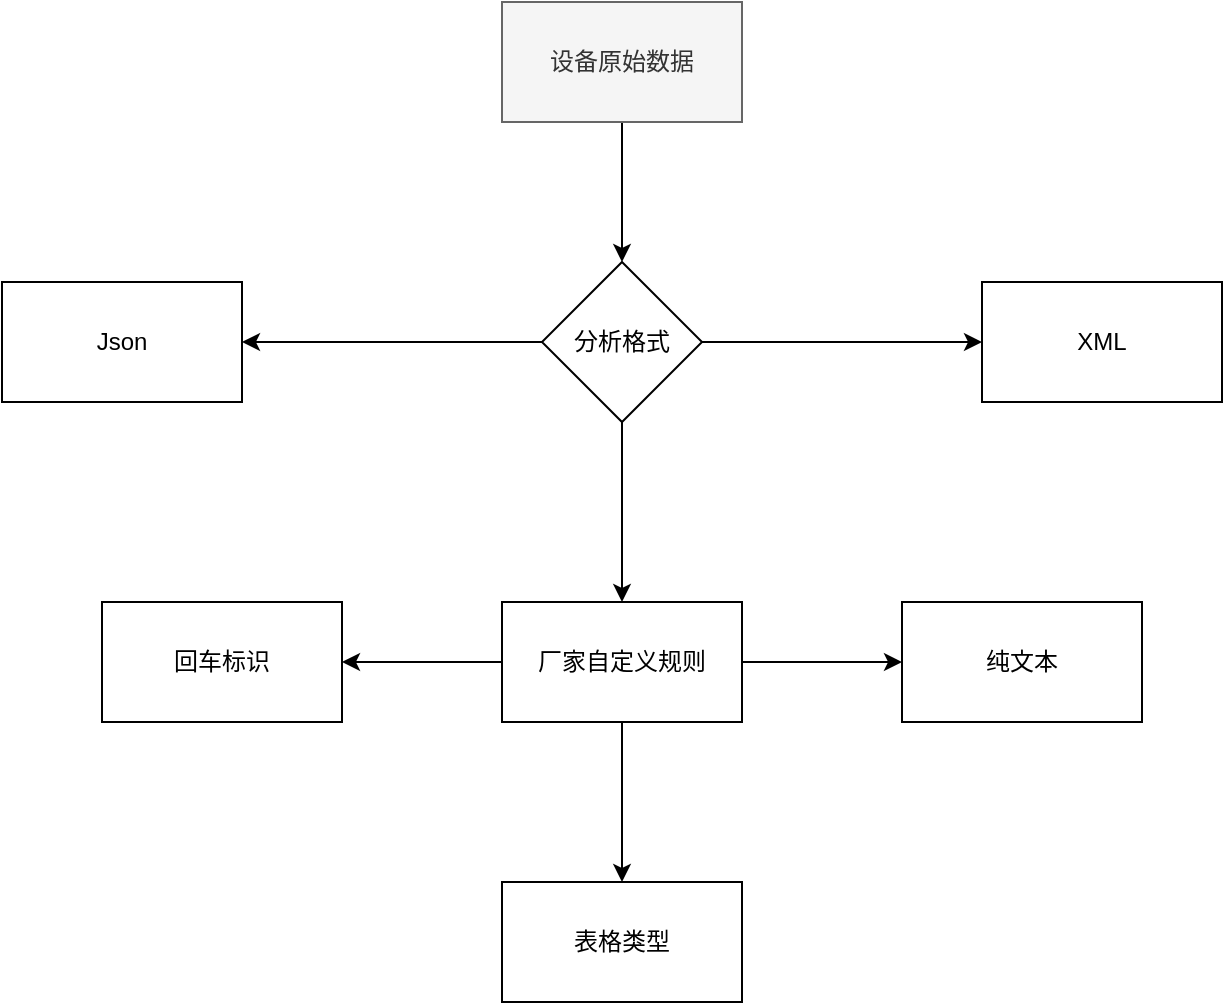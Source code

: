 <mxfile version="18.2.0" type="github">
  <diagram id="ZOgNd56ILPtr-vvvS191" name="Page-1">
    <mxGraphModel dx="778" dy="803" grid="1" gridSize="10" guides="1" tooltips="1" connect="1" arrows="1" fold="1" page="1" pageScale="1" pageWidth="827" pageHeight="1169" math="0" shadow="0">
      <root>
        <mxCell id="0" />
        <mxCell id="1" parent="0" />
        <mxCell id="kqTs5dwu49YhG8XziNuj-3" value="" style="edgeStyle=orthogonalEdgeStyle;rounded=0;orthogonalLoop=1;jettySize=auto;html=1;" parent="1" source="kqTs5dwu49YhG8XziNuj-1" target="kqTs5dwu49YhG8XziNuj-2" edge="1">
          <mxGeometry relative="1" as="geometry" />
        </mxCell>
        <mxCell id="kqTs5dwu49YhG8XziNuj-1" value="设备原始数据" style="rounded=0;whiteSpace=wrap;html=1;fillColor=#f5f5f5;fontColor=#333333;strokeColor=#666666;" parent="1" vertex="1">
          <mxGeometry x="350" y="360" width="120" height="60" as="geometry" />
        </mxCell>
        <mxCell id="kqTs5dwu49YhG8XziNuj-5" value="" style="edgeStyle=orthogonalEdgeStyle;rounded=0;orthogonalLoop=1;jettySize=auto;html=1;" parent="1" source="kqTs5dwu49YhG8XziNuj-2" target="kqTs5dwu49YhG8XziNuj-4" edge="1">
          <mxGeometry relative="1" as="geometry" />
        </mxCell>
        <mxCell id="kqTs5dwu49YhG8XziNuj-7" value="" style="edgeStyle=orthogonalEdgeStyle;rounded=0;orthogonalLoop=1;jettySize=auto;html=1;" parent="1" source="kqTs5dwu49YhG8XziNuj-2" target="kqTs5dwu49YhG8XziNuj-6" edge="1">
          <mxGeometry relative="1" as="geometry" />
        </mxCell>
        <mxCell id="kqTs5dwu49YhG8XziNuj-9" value="" style="edgeStyle=orthogonalEdgeStyle;rounded=0;orthogonalLoop=1;jettySize=auto;html=1;" parent="1" source="kqTs5dwu49YhG8XziNuj-2" target="kqTs5dwu49YhG8XziNuj-8" edge="1">
          <mxGeometry relative="1" as="geometry" />
        </mxCell>
        <mxCell id="kqTs5dwu49YhG8XziNuj-2" value="分析格式" style="rhombus;whiteSpace=wrap;html=1;rounded=0;" parent="1" vertex="1">
          <mxGeometry x="370" y="490" width="80" height="80" as="geometry" />
        </mxCell>
        <mxCell id="kqTs5dwu49YhG8XziNuj-4" value="XML" style="whiteSpace=wrap;html=1;rounded=0;" parent="1" vertex="1">
          <mxGeometry x="590" y="500" width="120" height="60" as="geometry" />
        </mxCell>
        <mxCell id="kqTs5dwu49YhG8XziNuj-6" value="Json" style="whiteSpace=wrap;html=1;rounded=0;" parent="1" vertex="1">
          <mxGeometry x="100" y="500" width="120" height="60" as="geometry" />
        </mxCell>
        <mxCell id="kqTs5dwu49YhG8XziNuj-11" value="" style="edgeStyle=orthogonalEdgeStyle;rounded=0;orthogonalLoop=1;jettySize=auto;html=1;" parent="1" source="kqTs5dwu49YhG8XziNuj-8" target="kqTs5dwu49YhG8XziNuj-10" edge="1">
          <mxGeometry relative="1" as="geometry" />
        </mxCell>
        <mxCell id="kqTs5dwu49YhG8XziNuj-13" value="" style="edgeStyle=orthogonalEdgeStyle;rounded=0;orthogonalLoop=1;jettySize=auto;html=1;" parent="1" source="kqTs5dwu49YhG8XziNuj-8" target="kqTs5dwu49YhG8XziNuj-12" edge="1">
          <mxGeometry relative="1" as="geometry" />
        </mxCell>
        <mxCell id="kqTs5dwu49YhG8XziNuj-15" value="" style="edgeStyle=orthogonalEdgeStyle;rounded=0;orthogonalLoop=1;jettySize=auto;html=1;" parent="1" source="kqTs5dwu49YhG8XziNuj-8" target="kqTs5dwu49YhG8XziNuj-14" edge="1">
          <mxGeometry relative="1" as="geometry" />
        </mxCell>
        <mxCell id="kqTs5dwu49YhG8XziNuj-8" value="厂家自定义规则" style="whiteSpace=wrap;html=1;rounded=0;" parent="1" vertex="1">
          <mxGeometry x="350" y="660" width="120" height="60" as="geometry" />
        </mxCell>
        <mxCell id="kqTs5dwu49YhG8XziNuj-10" value="表格类型" style="whiteSpace=wrap;html=1;rounded=0;" parent="1" vertex="1">
          <mxGeometry x="350" y="800" width="120" height="60" as="geometry" />
        </mxCell>
        <mxCell id="kqTs5dwu49YhG8XziNuj-12" value="纯文本" style="whiteSpace=wrap;html=1;rounded=0;" parent="1" vertex="1">
          <mxGeometry x="550" y="660" width="120" height="60" as="geometry" />
        </mxCell>
        <mxCell id="kqTs5dwu49YhG8XziNuj-14" value="回车标识" style="whiteSpace=wrap;html=1;rounded=0;" parent="1" vertex="1">
          <mxGeometry x="150" y="660" width="120" height="60" as="geometry" />
        </mxCell>
      </root>
    </mxGraphModel>
  </diagram>
</mxfile>
